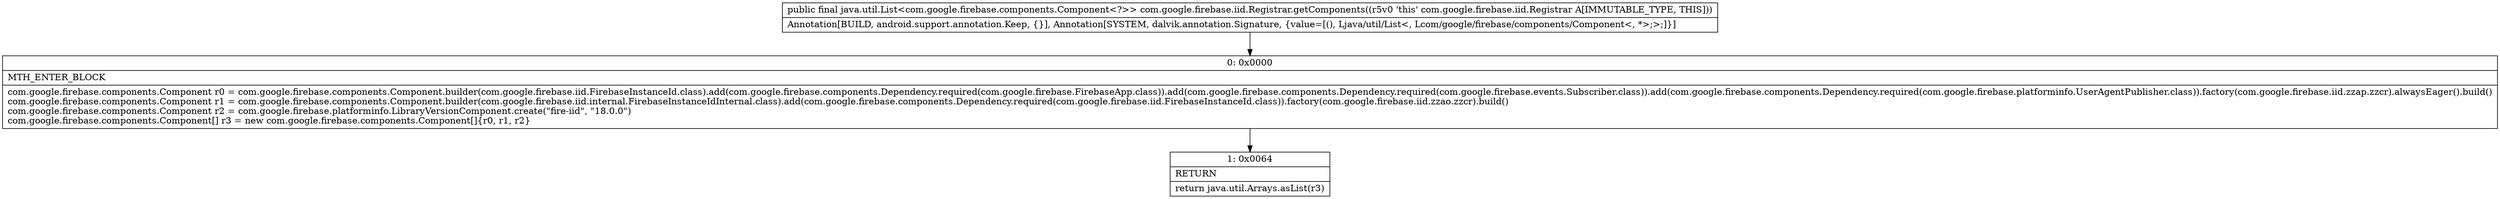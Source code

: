 digraph "CFG forcom.google.firebase.iid.Registrar.getComponents()Ljava\/util\/List;" {
Node_0 [shape=record,label="{0\:\ 0x0000|MTH_ENTER_BLOCK\l|com.google.firebase.components.Component r0 = com.google.firebase.components.Component.builder(com.google.firebase.iid.FirebaseInstanceId.class).add(com.google.firebase.components.Dependency.required(com.google.firebase.FirebaseApp.class)).add(com.google.firebase.components.Dependency.required(com.google.firebase.events.Subscriber.class)).add(com.google.firebase.components.Dependency.required(com.google.firebase.platforminfo.UserAgentPublisher.class)).factory(com.google.firebase.iid.zzap.zzcr).alwaysEager().build()\lcom.google.firebase.components.Component r1 = com.google.firebase.components.Component.builder(com.google.firebase.iid.internal.FirebaseInstanceIdInternal.class).add(com.google.firebase.components.Dependency.required(com.google.firebase.iid.FirebaseInstanceId.class)).factory(com.google.firebase.iid.zzao.zzcr).build()\lcom.google.firebase.components.Component r2 = com.google.firebase.platforminfo.LibraryVersionComponent.create(\"fire\-iid\", \"18.0.0\")\lcom.google.firebase.components.Component[] r3 = new com.google.firebase.components.Component[]\{r0, r1, r2\}\l}"];
Node_1 [shape=record,label="{1\:\ 0x0064|RETURN\l|return java.util.Arrays.asList(r3)\l}"];
MethodNode[shape=record,label="{public final java.util.List\<com.google.firebase.components.Component\<?\>\> com.google.firebase.iid.Registrar.getComponents((r5v0 'this' com.google.firebase.iid.Registrar A[IMMUTABLE_TYPE, THIS]))  | Annotation[BUILD, android.support.annotation.Keep, \{\}], Annotation[SYSTEM, dalvik.annotation.Signature, \{value=[(), Ljava\/util\/List\<, Lcom\/google\/firebase\/components\/Component\<, *\>;\>;]\}]\l}"];
MethodNode -> Node_0;
Node_0 -> Node_1;
}

